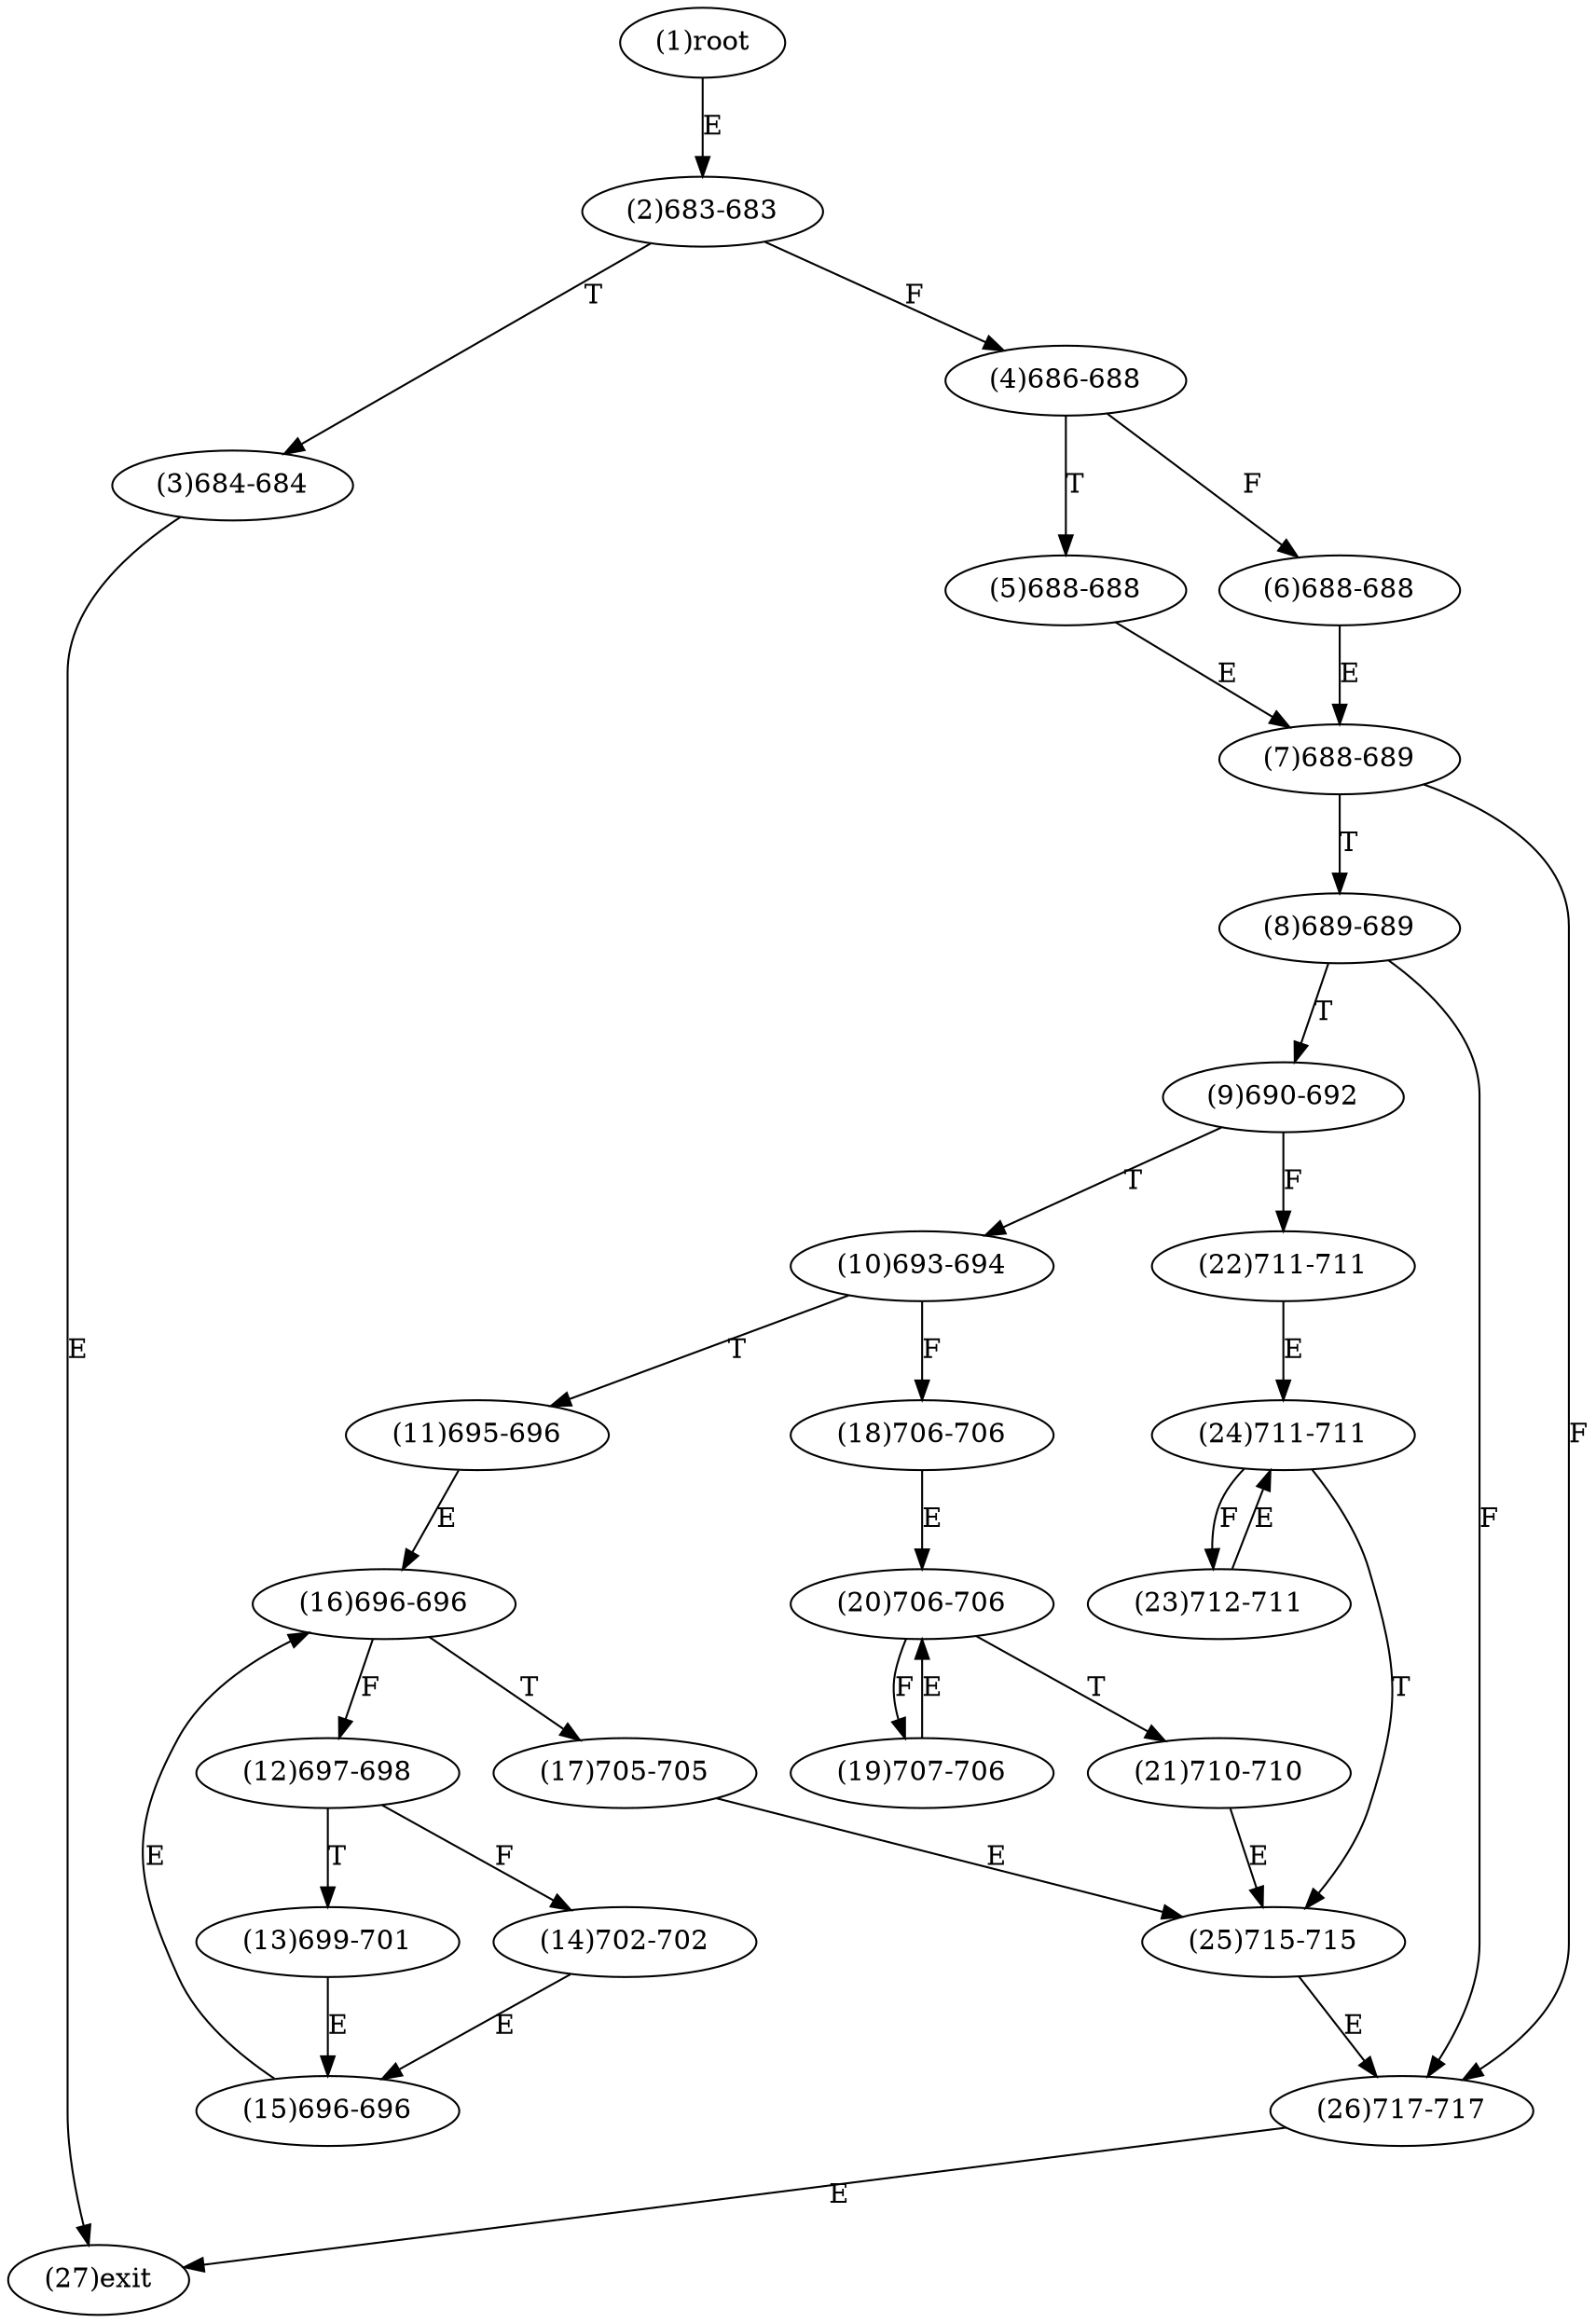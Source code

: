digraph "" { 
1[ label="(1)root"];
2[ label="(2)683-683"];
3[ label="(3)684-684"];
4[ label="(4)686-688"];
5[ label="(5)688-688"];
6[ label="(6)688-688"];
7[ label="(7)688-689"];
8[ label="(8)689-689"];
9[ label="(9)690-692"];
10[ label="(10)693-694"];
11[ label="(11)695-696"];
12[ label="(12)697-698"];
13[ label="(13)699-701"];
14[ label="(14)702-702"];
15[ label="(15)696-696"];
17[ label="(17)705-705"];
16[ label="(16)696-696"];
19[ label="(19)707-706"];
18[ label="(18)706-706"];
21[ label="(21)710-710"];
20[ label="(20)706-706"];
23[ label="(23)712-711"];
22[ label="(22)711-711"];
25[ label="(25)715-715"];
24[ label="(24)711-711"];
27[ label="(27)exit"];
26[ label="(26)717-717"];
1->2[ label="E"];
2->4[ label="F"];
2->3[ label="T"];
3->27[ label="E"];
4->6[ label="F"];
4->5[ label="T"];
5->7[ label="E"];
6->7[ label="E"];
7->26[ label="F"];
7->8[ label="T"];
8->26[ label="F"];
8->9[ label="T"];
9->22[ label="F"];
9->10[ label="T"];
10->18[ label="F"];
10->11[ label="T"];
11->16[ label="E"];
12->14[ label="F"];
12->13[ label="T"];
13->15[ label="E"];
14->15[ label="E"];
15->16[ label="E"];
16->12[ label="F"];
16->17[ label="T"];
17->25[ label="E"];
18->20[ label="E"];
19->20[ label="E"];
20->19[ label="F"];
20->21[ label="T"];
21->25[ label="E"];
22->24[ label="E"];
23->24[ label="E"];
24->23[ label="F"];
24->25[ label="T"];
25->26[ label="E"];
26->27[ label="E"];
}